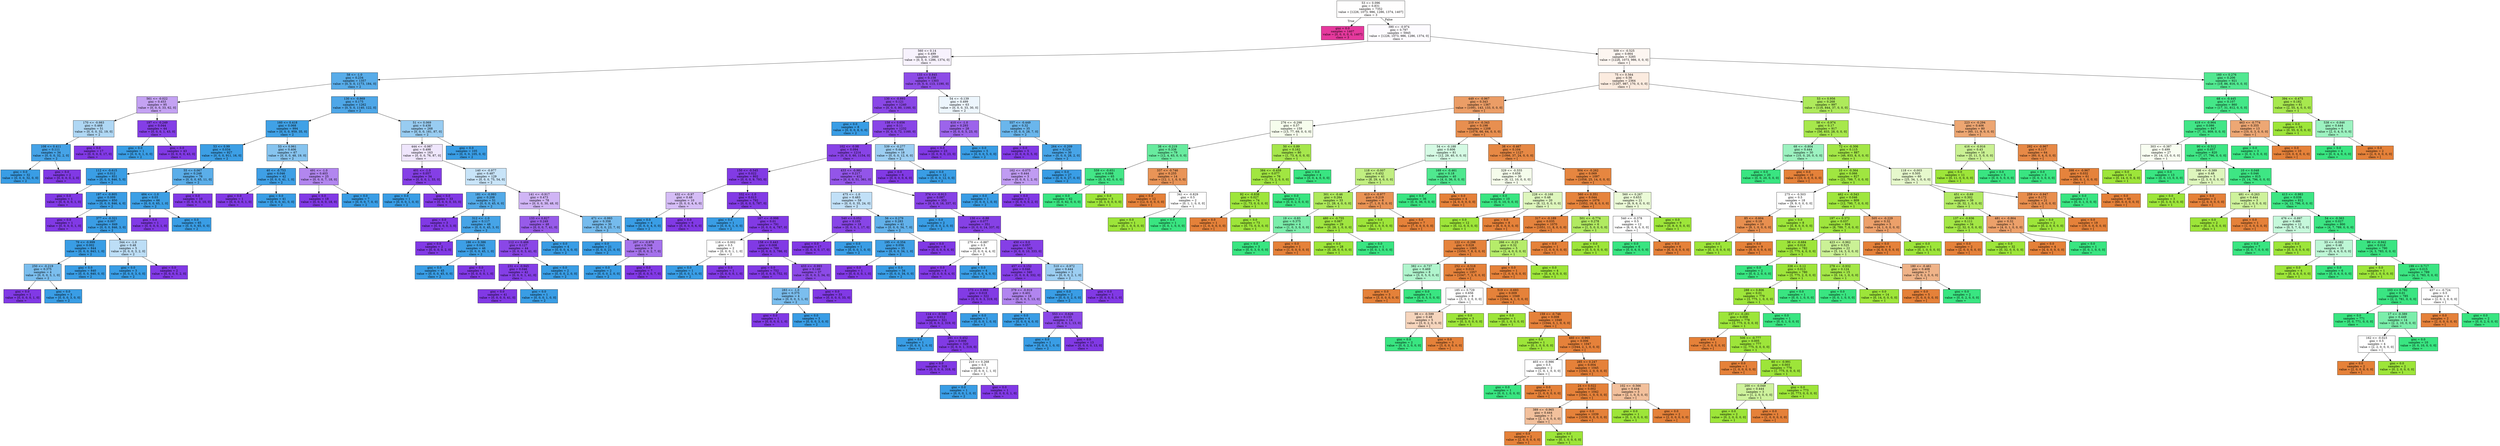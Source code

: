 digraph Tree {
node [shape=box, style="filled", color="black"] ;
0 [label="53 <= 0.096\ngini = 0.831\nsamples = 7352\nvalue = [1226, 1073, 986, 1286, 1374, 1407]\nclass = 3", fillcolor="#fffefe"] ;
1 [label="gini = 0.0\nsamples = 1407\nvalue = [0, 0, 0, 0, 0, 1407]\nclass = 3", fillcolor="#e5399d"] ;
0 -> 1 [labeldistance=2.5, labelangle=45, headlabel="True"] ;
2 [label="390 <= -0.974\ngini = 0.797\nsamples = 5945\nvalue = [1226, 1073, 986, 1286, 1374, 0]\nclass =  ", fillcolor="#fdfbff"] ;
0 -> 2 [labeldistance=2.5, labelangle=-45, headlabel="False"] ;
3 [label="560 <= 0.14\ngini = 0.499\nsamples = 2660\nvalue = [0, 0, 0, 1286, 1374, 0]\nclass =  ", fillcolor="#f7f2fd"] ;
2 -> 3 ;
4 [label="58 <= -1.0\ngini = 0.234\nsamples = 1357\nvalue = [0, 0, 0, 1173, 184, 0]\nclass = 2", fillcolor="#58ace9"] ;
3 -> 4 ;
5 [label="561 <= -0.022\ngini = 0.453\nsamples = 95\nvalue = [0, 0, 0, 33, 62, 0]\nclass =  ", fillcolor="#c4a2f3"] ;
4 -> 5 ;
6 [label="170 <= -0.983\ngini = 0.468\nsamples = 51\nvalue = [0, 0, 0, 32, 19, 0]\nclass = 2", fillcolor="#afd7f4"] ;
5 -> 6 ;
7 [label="108 <= 0.411\ngini = 0.111\nsamples = 34\nvalue = [0, 0, 0, 32, 2, 0]\nclass = 2", fillcolor="#45a3e7"] ;
6 -> 7 ;
8 [label="gini = 0.0\nsamples = 32\nvalue = [0, 0, 0, 32, 0, 0]\nclass = 2", fillcolor="#399de5"] ;
7 -> 8 ;
9 [label="gini = 0.0\nsamples = 2\nvalue = [0, 0, 0, 0, 2, 0]\nclass =  ", fillcolor="#8139e5"] ;
7 -> 9 ;
10 [label="gini = 0.0\nsamples = 17\nvalue = [0, 0, 0, 0, 17, 0]\nclass =  ", fillcolor="#8139e5"] ;
6 -> 10 ;
11 [label="197 <= -0.249\ngini = 0.044\nsamples = 44\nvalue = [0, 0, 0, 1, 43, 0]\nclass =  ", fillcolor="#843ee6"] ;
5 -> 11 ;
12 [label="gini = 0.0\nsamples = 1\nvalue = [0, 0, 0, 1, 0, 0]\nclass = 2", fillcolor="#399de5"] ;
11 -> 12 ;
13 [label="gini = 0.0\nsamples = 43\nvalue = [0, 0, 0, 0, 43, 0]\nclass =  ", fillcolor="#8139e5"] ;
11 -> 13 ;
14 [label="130 <= -0.869\ngini = 0.175\nsamples = 1262\nvalue = [0, 0, 0, 1140, 122, 0]\nclass = 2", fillcolor="#4ea7e8"] ;
4 -> 14 ;
15 [label="160 <= 0.418\ngini = 0.068\nsamples = 994\nvalue = [0, 0, 0, 959, 35, 0]\nclass = 2", fillcolor="#40a1e6"] ;
14 -> 15 ;
16 [label="53 <= 0.99\ngini = 0.034\nsamples = 927\nvalue = [0, 0, 0, 911, 16, 0]\nclass = 2", fillcolor="#3c9fe5"] ;
15 -> 16 ;
17 [label="112 <= -0.615\ngini = 0.012\nsamples = 851\nvalue = [0, 0, 0, 846, 5, 0]\nclass = 2", fillcolor="#3a9ee5"] ;
16 -> 17 ;
18 [label="gini = 0.0\nsamples = 1\nvalue = [0, 0, 0, 0, 1, 0]\nclass =  ", fillcolor="#8139e5"] ;
17 -> 18 ;
19 [label="197 <= -0.805\ngini = 0.009\nsamples = 850\nvalue = [0, 0, 0, 846, 4, 0]\nclass = 2", fillcolor="#3a9de5"] ;
17 -> 19 ;
20 [label="gini = 0.0\nsamples = 1\nvalue = [0, 0, 0, 0, 1, 0]\nclass =  ", fillcolor="#8139e5"] ;
19 -> 20 ;
21 [label="377 <= -0.321\ngini = 0.007\nsamples = 849\nvalue = [0, 0, 0, 846, 3, 0]\nclass = 2", fillcolor="#3a9de5"] ;
19 -> 21 ;
22 [label="79 <= -0.999\ngini = 0.002\nsamples = 844\nvalue = [0, 0, 0, 843, 1, 0]\nclass = 2", fillcolor="#399de5"] ;
21 -> 22 ;
23 [label="250 <= -0.219\ngini = 0.375\nsamples = 4\nvalue = [0, 0, 0, 3, 1, 0]\nclass = 2", fillcolor="#7bbeee"] ;
22 -> 23 ;
24 [label="gini = 0.0\nsamples = 1\nvalue = [0, 0, 0, 0, 1, 0]\nclass =  ", fillcolor="#8139e5"] ;
23 -> 24 ;
25 [label="gini = 0.0\nsamples = 3\nvalue = [0, 0, 0, 3, 0, 0]\nclass = 2", fillcolor="#399de5"] ;
23 -> 25 ;
26 [label="gini = 0.0\nsamples = 840\nvalue = [0, 0, 0, 840, 0, 0]\nclass = 2", fillcolor="#399de5"] ;
22 -> 26 ;
27 [label="344 <= -1.0\ngini = 0.48\nsamples = 5\nvalue = [0, 0, 0, 3, 2, 0]\nclass = 2", fillcolor="#bddef6"] ;
21 -> 27 ;
28 [label="gini = 0.0\nsamples = 3\nvalue = [0, 0, 0, 3, 0, 0]\nclass = 2", fillcolor="#399de5"] ;
27 -> 28 ;
29 [label="gini = 0.0\nsamples = 2\nvalue = [0, 0, 0, 0, 2, 0]\nclass =  ", fillcolor="#8139e5"] ;
27 -> 29 ;
30 [label="55 <= 0.067\ngini = 0.248\nsamples = 76\nvalue = [0, 0, 0, 65, 11, 0]\nclass = 2", fillcolor="#5baee9"] ;
16 -> 30 ;
31 [label="484 <= -1.0\ngini = 0.03\nsamples = 66\nvalue = [0, 0, 0, 65, 1, 0]\nclass = 2", fillcolor="#3c9fe5"] ;
30 -> 31 ;
32 [label="gini = 0.0\nsamples = 1\nvalue = [0, 0, 0, 0, 1, 0]\nclass =  ", fillcolor="#8139e5"] ;
31 -> 32 ;
33 [label="gini = 0.0\nsamples = 65\nvalue = [0, 0, 0, 65, 0, 0]\nclass = 2", fillcolor="#399de5"] ;
31 -> 33 ;
34 [label="gini = 0.0\nsamples = 10\nvalue = [0, 0, 0, 0, 10, 0]\nclass =  ", fillcolor="#8139e5"] ;
30 -> 34 ;
35 [label="53 <= 0.961\ngini = 0.406\nsamples = 67\nvalue = [0, 0, 0, 48, 19, 0]\nclass = 2", fillcolor="#87c4ef"] ;
15 -> 35 ;
36 [label="40 <= -0.753\ngini = 0.046\nsamples = 42\nvalue = [0, 0, 0, 41, 1, 0]\nclass = 2", fillcolor="#3e9fe6"] ;
35 -> 36 ;
37 [label="gini = 0.0\nsamples = 1\nvalue = [0, 0, 0, 0, 1, 0]\nclass =  ", fillcolor="#8139e5"] ;
36 -> 37 ;
38 [label="gini = 0.0\nsamples = 41\nvalue = [0, 0, 0, 41, 0, 0]\nclass = 2", fillcolor="#399de5"] ;
36 -> 38 ;
39 [label="491 <= -1.0\ngini = 0.403\nsamples = 25\nvalue = [0, 0, 0, 7, 18, 0]\nclass =  ", fillcolor="#b286ef"] ;
35 -> 39 ;
40 [label="gini = 0.0\nsamples = 18\nvalue = [0, 0, 0, 0, 18, 0]\nclass =  ", fillcolor="#8139e5"] ;
39 -> 40 ;
41 [label="gini = 0.0\nsamples = 7\nvalue = [0, 0, 0, 7, 0, 0]\nclass = 2", fillcolor="#399de5"] ;
39 -> 41 ;
42 [label="51 <= 0.069\ngini = 0.438\nsamples = 268\nvalue = [0, 0, 0, 181, 87, 0]\nclass = 2", fillcolor="#98ccf1"] ;
14 -> 42 ;
43 [label="444 <= -0.987\ngini = 0.498\nsamples = 163\nvalue = [0, 0, 0, 76, 87, 0]\nclass =  ", fillcolor="#efe6fc"] ;
42 -> 43 ;
44 [label="401 <= -1.0\ngini = 0.057\nsamples = 34\nvalue = [0, 0, 0, 1, 33, 0]\nclass =  ", fillcolor="#853fe6"] ;
43 -> 44 ;
45 [label="gini = 0.0\nsamples = 1\nvalue = [0, 0, 0, 1, 0, 0]\nclass = 2", fillcolor="#399de5"] ;
44 -> 45 ;
46 [label="gini = 0.0\nsamples = 33\nvalue = [0, 0, 0, 0, 33, 0]\nclass =  ", fillcolor="#8139e5"] ;
44 -> 46 ;
47 [label="140 <= -0.977\ngini = 0.487\nsamples = 129\nvalue = [0, 0, 0, 75, 54, 0]\nclass = 2", fillcolor="#c8e4f8"] ;
43 -> 47 ;
48 [label="181 <= -0.993\ngini = 0.208\nsamples = 51\nvalue = [0, 0, 0, 45, 6, 0]\nclass = 2", fillcolor="#53aae8"] ;
47 -> 48 ;
49 [label="gini = 0.0\nsamples = 3\nvalue = [0, 0, 0, 0, 3, 0]\nclass =  ", fillcolor="#8139e5"] ;
48 -> 49 ;
50 [label="312 <= -1.0\ngini = 0.117\nsamples = 48\nvalue = [0, 0, 0, 45, 3, 0]\nclass = 2", fillcolor="#46a4e7"] ;
48 -> 50 ;
51 [label="gini = 0.0\nsamples = 2\nvalue = [0, 0, 0, 0, 2, 0]\nclass =  ", fillcolor="#8139e5"] ;
50 -> 51 ;
52 [label="186 <= 0.386\ngini = 0.043\nsamples = 46\nvalue = [0, 0, 0, 45, 1, 0]\nclass = 2", fillcolor="#3d9fe6"] ;
50 -> 52 ;
53 [label="gini = 0.0\nsamples = 45\nvalue = [0, 0, 0, 45, 0, 0]\nclass = 2", fillcolor="#399de5"] ;
52 -> 53 ;
54 [label="gini = 0.0\nsamples = 1\nvalue = [0, 0, 0, 0, 1, 0]\nclass =  ", fillcolor="#8139e5"] ;
52 -> 54 ;
55 [label="141 <= -0.917\ngini = 0.473\nsamples = 78\nvalue = [0, 0, 0, 30, 48, 0]\nclass =  ", fillcolor="#d0b5f5"] ;
47 -> 55 ;
56 [label="133 <= 0.827\ngini = 0.249\nsamples = 48\nvalue = [0, 0, 0, 7, 41, 0]\nclass =  ", fillcolor="#975be9"] ;
55 -> 56 ;
57 [label="112 <= 0.466\ngini = 0.127\nsamples = 44\nvalue = [0, 0, 0, 3, 41, 0]\nclass =  ", fillcolor="#8a47e7"] ;
56 -> 57 ;
58 [label="231 <= -0.945\ngini = 0.046\nsamples = 42\nvalue = [0, 0, 0, 1, 41, 0]\nclass =  ", fillcolor="#843ee6"] ;
57 -> 58 ;
59 [label="gini = 0.0\nsamples = 41\nvalue = [0, 0, 0, 0, 41, 0]\nclass =  ", fillcolor="#8139e5"] ;
58 -> 59 ;
60 [label="gini = 0.0\nsamples = 1\nvalue = [0, 0, 0, 1, 0, 0]\nclass = 2", fillcolor="#399de5"] ;
58 -> 60 ;
61 [label="gini = 0.0\nsamples = 2\nvalue = [0, 0, 0, 2, 0, 0]\nclass = 2", fillcolor="#399de5"] ;
57 -> 61 ;
62 [label="gini = 0.0\nsamples = 4\nvalue = [0, 0, 0, 4, 0, 0]\nclass = 2", fillcolor="#399de5"] ;
56 -> 62 ;
63 [label="471 <= -0.993\ngini = 0.358\nsamples = 30\nvalue = [0, 0, 0, 23, 7, 0]\nclass = 2", fillcolor="#75bbed"] ;
55 -> 63 ;
64 [label="gini = 0.0\nsamples = 21\nvalue = [0, 0, 0, 21, 0, 0]\nclass = 2", fillcolor="#399de5"] ;
63 -> 64 ;
65 [label="207 <= -0.978\ngini = 0.346\nsamples = 9\nvalue = [0, 0, 0, 2, 7, 0]\nclass =  ", fillcolor="#a572ec"] ;
63 -> 65 ;
66 [label="gini = 0.0\nsamples = 2\nvalue = [0, 0, 0, 2, 0, 0]\nclass = 2", fillcolor="#399de5"] ;
65 -> 66 ;
67 [label="gini = 0.0\nsamples = 7\nvalue = [0, 0, 0, 0, 7, 0]\nclass =  ", fillcolor="#8139e5"] ;
65 -> 67 ;
68 [label="gini = 0.0\nsamples = 105\nvalue = [0, 0, 0, 105, 0, 0]\nclass = 2", fillcolor="#399de5"] ;
42 -> 68 ;
69 [label="133 <= 0.845\ngini = 0.158\nsamples = 1303\nvalue = [0, 0, 0, 113, 1190, 0]\nclass =  ", fillcolor="#8d4ce7"] ;
3 -> 69 ;
70 [label="130 <= -0.893\ngini = 0.121\nsamples = 1240\nvalue = [0, 0, 0, 80, 1160, 0]\nclass =  ", fillcolor="#8a47e7"] ;
69 -> 70 ;
71 [label="gini = 0.0\nsamples = 8\nvalue = [0, 0, 0, 8, 0, 0]\nclass = 2", fillcolor="#399de5"] ;
70 -> 71 ;
72 [label="158 <= 0.656\ngini = 0.11\nsamples = 1232\nvalue = [0, 0, 0, 72, 1160, 0]\nclass =  ", fillcolor="#8945e7"] ;
70 -> 72 ;
73 [label="102 <= -0.98\ngini = 0.094\nsamples = 1214\nvalue = [0, 0, 0, 60, 1154, 0]\nclass =  ", fillcolor="#8843e6"] ;
72 -> 73 ;
74 [label="150 <= -0.545\ngini = 0.022\nsamples = 802\nvalue = [0, 0, 0, 9, 793, 0]\nclass =  ", fillcolor="#823be5"] ;
73 -> 74 ;
75 [label="432 <= -0.97\ngini = 0.48\nsamples = 10\nvalue = [0, 0, 0, 4, 6, 0]\nclass =  ", fillcolor="#d5bdf6"] ;
74 -> 75 ;
76 [label="gini = 0.0\nsamples = 4\nvalue = [0, 0, 0, 4, 0, 0]\nclass = 2", fillcolor="#399de5"] ;
75 -> 76 ;
77 [label="gini = 0.0\nsamples = 6\nvalue = [0, 0, 0, 0, 6, 0]\nclass =  ", fillcolor="#8139e5"] ;
75 -> 77 ;
78 [label="332 <= -1.0\ngini = 0.013\nsamples = 792\nvalue = [0, 0, 0, 5, 787, 0]\nclass =  ", fillcolor="#823ae5"] ;
74 -> 78 ;
79 [label="gini = 0.0\nsamples = 1\nvalue = [0, 0, 0, 1, 0, 0]\nclass = 2", fillcolor="#399de5"] ;
78 -> 79 ;
80 [label="167 <= -0.998\ngini = 0.01\nsamples = 791\nvalue = [0, 0, 0, 4, 787, 0]\nclass =  ", fillcolor="#823ae5"] ;
78 -> 80 ;
81 [label="116 <= 0.002\ngini = 0.5\nsamples = 2\nvalue = [0, 0, 0, 1, 1, 0]\nclass = 2", fillcolor="#ffffff"] ;
80 -> 81 ;
82 [label="gini = 0.0\nsamples = 1\nvalue = [0, 0, 0, 1, 0, 0]\nclass = 2", fillcolor="#399de5"] ;
81 -> 82 ;
83 [label="gini = 0.0\nsamples = 1\nvalue = [0, 0, 0, 0, 1, 0]\nclass =  ", fillcolor="#8139e5"] ;
81 -> 83 ;
84 [label="158 <= 0.443\ngini = 0.008\nsamples = 789\nvalue = [0, 0, 0, 3, 786, 0]\nclass =  ", fillcolor="#813ae5"] ;
80 -> 84 ;
85 [label="gini = 0.0\nsamples = 752\nvalue = [0, 0, 0, 0, 752, 0]\nclass =  ", fillcolor="#8139e5"] ;
84 -> 85 ;
86 [label="433 <= -0.993\ngini = 0.149\nsamples = 37\nvalue = [0, 0, 0, 3, 34, 0]\nclass =  ", fillcolor="#8c4ae7"] ;
84 -> 86 ;
87 [label="283 <= -1.0\ngini = 0.375\nsamples = 4\nvalue = [0, 0, 0, 3, 1, 0]\nclass = 2", fillcolor="#7bbeee"] ;
86 -> 87 ;
88 [label="gini = 0.0\nsamples = 1\nvalue = [0, 0, 0, 0, 1, 0]\nclass =  ", fillcolor="#8139e5"] ;
87 -> 88 ;
89 [label="gini = 0.0\nsamples = 3\nvalue = [0, 0, 0, 3, 0, 0]\nclass = 2", fillcolor="#399de5"] ;
87 -> 89 ;
90 [label="gini = 0.0\nsamples = 33\nvalue = [0, 0, 0, 0, 33, 0]\nclass =  ", fillcolor="#8139e5"] ;
86 -> 90 ;
91 [label="433 <= -0.982\ngini = 0.217\nsamples = 412\nvalue = [0, 0, 0, 51, 361, 0]\nclass =  ", fillcolor="#9355e9"] ;
73 -> 91 ;
92 [label="475 <= -1.0\ngini = 0.483\nsamples = 59\nvalue = [0, 0, 0, 35, 24, 0]\nclass = 2", fillcolor="#c1e0f7"] ;
91 -> 92 ;
93 [label="540 <= 0.052\ngini = 0.105\nsamples = 18\nvalue = [0, 0, 0, 1, 17, 0]\nclass =  ", fillcolor="#8845e7"] ;
92 -> 93 ;
94 [label="gini = 0.0\nsamples = 17\nvalue = [0, 0, 0, 0, 17, 0]\nclass =  ", fillcolor="#8139e5"] ;
93 -> 94 ;
95 [label="gini = 0.0\nsamples = 1\nvalue = [0, 0, 0, 1, 0, 0]\nclass = 2", fillcolor="#399de5"] ;
93 -> 95 ;
96 [label="56 <= 0.279\ngini = 0.283\nsamples = 41\nvalue = [0, 0, 0, 34, 7, 0]\nclass = 2", fillcolor="#62b1ea"] ;
92 -> 96 ;
97 [label="195 <= -0.354\ngini = 0.056\nsamples = 35\nvalue = [0, 0, 0, 34, 1, 0]\nclass = 2", fillcolor="#3fa0e6"] ;
96 -> 97 ;
98 [label="gini = 0.0\nsamples = 1\nvalue = [0, 0, 0, 0, 1, 0]\nclass =  ", fillcolor="#8139e5"] ;
97 -> 98 ;
99 [label="gini = 0.0\nsamples = 34\nvalue = [0, 0, 0, 34, 0, 0]\nclass = 2", fillcolor="#399de5"] ;
97 -> 99 ;
100 [label="gini = 0.0\nsamples = 6\nvalue = [0, 0, 0, 0, 6, 0]\nclass =  ", fillcolor="#8139e5"] ;
96 -> 100 ;
101 [label="374 <= -0.913\ngini = 0.087\nsamples = 353\nvalue = [0, 0, 0, 16, 337, 0]\nclass =  ", fillcolor="#8742e6"] ;
91 -> 101 ;
102 [label="gini = 0.0\nsamples = 2\nvalue = [0, 0, 0, 2, 0, 0]\nclass = 2", fillcolor="#399de5"] ;
101 -> 102 ;
103 [label="130 <= -0.88\ngini = 0.077\nsamples = 351\nvalue = [0, 0, 0, 14, 337, 0]\nclass =  ", fillcolor="#8641e6"] ;
101 -> 103 ;
104 [label="270 <= -0.887\ngini = 0.5\nsamples = 8\nvalue = [0, 0, 0, 4, 4, 0]\nclass = 2", fillcolor="#ffffff"] ;
103 -> 104 ;
105 [label="gini = 0.0\nsamples = 4\nvalue = [0, 0, 0, 0, 4, 0]\nclass =  ", fillcolor="#8139e5"] ;
104 -> 105 ;
106 [label="gini = 0.0\nsamples = 4\nvalue = [0, 0, 0, 4, 0, 0]\nclass = 2", fillcolor="#399de5"] ;
104 -> 106 ;
107 [label="450 <= 0.0\ngini = 0.057\nsamples = 343\nvalue = [0, 0, 0, 10, 333, 0]\nclass =  ", fillcolor="#853fe6"] ;
103 -> 107 ;
108 [label="457 <= 0.152\ngini = 0.046\nsamples = 340\nvalue = [0, 0, 0, 8, 332, 0]\nclass =  ", fillcolor="#843ee6"] ;
107 -> 108 ;
109 [label="173 <= 0.993\ngini = 0.018\nsamples = 322\nvalue = [0, 0, 0, 3, 319, 0]\nclass =  ", fillcolor="#823be5"] ;
108 -> 109 ;
110 [label="114 <= -0.568\ngini = 0.012\nsamples = 321\nvalue = [0, 0, 0, 2, 319, 0]\nclass =  ", fillcolor="#823ae5"] ;
109 -> 110 ;
111 [label="gini = 0.0\nsamples = 1\nvalue = [0, 0, 0, 1, 0, 0]\nclass = 2", fillcolor="#399de5"] ;
110 -> 111 ;
112 [label="291 <= 0.452\ngini = 0.006\nsamples = 320\nvalue = [0, 0, 0, 1, 319, 0]\nclass =  ", fillcolor="#813ae5"] ;
110 -> 112 ;
113 [label="gini = 0.0\nsamples = 318\nvalue = [0, 0, 0, 0, 318, 0]\nclass =  ", fillcolor="#8139e5"] ;
112 -> 113 ;
114 [label="210 <= 0.268\ngini = 0.5\nsamples = 2\nvalue = [0, 0, 0, 1, 1, 0]\nclass = 2", fillcolor="#ffffff"] ;
112 -> 114 ;
115 [label="gini = 0.0\nsamples = 1\nvalue = [0, 0, 0, 1, 0, 0]\nclass = 2", fillcolor="#399de5"] ;
114 -> 115 ;
116 [label="gini = 0.0\nsamples = 1\nvalue = [0, 0, 0, 0, 1, 0]\nclass =  ", fillcolor="#8139e5"] ;
114 -> 116 ;
117 [label="gini = 0.0\nsamples = 1\nvalue = [0, 0, 0, 1, 0, 0]\nclass = 2", fillcolor="#399de5"] ;
109 -> 117 ;
118 [label="379 <= -0.919\ngini = 0.401\nsamples = 18\nvalue = [0, 0, 0, 5, 13, 0]\nclass =  ", fillcolor="#b185ef"] ;
108 -> 118 ;
119 [label="gini = 0.0\nsamples = 4\nvalue = [0, 0, 0, 4, 0, 0]\nclass = 2", fillcolor="#399de5"] ;
118 -> 119 ;
120 [label="553 <= -0.626\ngini = 0.133\nsamples = 14\nvalue = [0, 0, 0, 1, 13, 0]\nclass =  ", fillcolor="#8b48e7"] ;
118 -> 120 ;
121 [label="gini = 0.0\nsamples = 1\nvalue = [0, 0, 0, 1, 0, 0]\nclass = 2", fillcolor="#399de5"] ;
120 -> 121 ;
122 [label="gini = 0.0\nsamples = 13\nvalue = [0, 0, 0, 0, 13, 0]\nclass =  ", fillcolor="#8139e5"] ;
120 -> 122 ;
123 [label="510 <= -0.972\ngini = 0.444\nsamples = 3\nvalue = [0, 0, 0, 2, 1, 0]\nclass = 2", fillcolor="#9ccef2"] ;
107 -> 123 ;
124 [label="gini = 0.0\nsamples = 2\nvalue = [0, 0, 0, 2, 0, 0]\nclass = 2", fillcolor="#399de5"] ;
123 -> 124 ;
125 [label="gini = 0.0\nsamples = 1\nvalue = [0, 0, 0, 0, 1, 0]\nclass =  ", fillcolor="#8139e5"] ;
123 -> 125 ;
126 [label="539 <= -0.277\ngini = 0.444\nsamples = 18\nvalue = [0, 0, 0, 12, 6, 0]\nclass = 2", fillcolor="#9ccef2"] ;
72 -> 126 ;
127 [label="gini = 0.0\nsamples = 6\nvalue = [0, 0, 0, 0, 6, 0]\nclass =  ", fillcolor="#8139e5"] ;
126 -> 127 ;
128 [label="gini = 0.0\nsamples = 12\nvalue = [0, 0, 0, 12, 0, 0]\nclass = 2", fillcolor="#399de5"] ;
126 -> 128 ;
129 [label="54 <= -0.139\ngini = 0.499\nsamples = 63\nvalue = [0, 0, 0, 33, 30, 0]\nclass = 2", fillcolor="#edf6fd"] ;
69 -> 129 ;
130 [label="410 <= -1.0\ngini = 0.293\nsamples = 28\nvalue = [0, 0, 0, 5, 23, 0]\nclass =  ", fillcolor="#9c64eb"] ;
129 -> 130 ;
131 [label="gini = 0.0\nsamples = 23\nvalue = [0, 0, 0, 0, 23, 0]\nclass =  ", fillcolor="#8139e5"] ;
130 -> 131 ;
132 [label="gini = 0.0\nsamples = 5\nvalue = [0, 0, 0, 5, 0, 0]\nclass = 2", fillcolor="#399de5"] ;
130 -> 132 ;
133 [label="557 <= -0.449\ngini = 0.32\nsamples = 35\nvalue = [0, 0, 0, 28, 7, 0]\nclass = 2", fillcolor="#6ab6ec"] ;
129 -> 133 ;
134 [label="gini = 0.0\nsamples = 5\nvalue = [0, 0, 0, 0, 5, 0]\nclass =  ", fillcolor="#8139e5"] ;
133 -> 134 ;
135 [label="264 <= -0.209\ngini = 0.124\nsamples = 30\nvalue = [0, 0, 0, 28, 2, 0]\nclass = 2", fillcolor="#47a4e7"] ;
133 -> 135 ;
136 [label="162 <= -0.075\ngini = 0.444\nsamples = 3\nvalue = [0, 0, 0, 1, 2, 0]\nclass =  ", fillcolor="#c09cf2"] ;
135 -> 136 ;
137 [label="gini = 0.0\nsamples = 1\nvalue = [0, 0, 0, 1, 0, 0]\nclass = 2", fillcolor="#399de5"] ;
136 -> 137 ;
138 [label="gini = 0.0\nsamples = 2\nvalue = [0, 0, 0, 0, 2, 0]\nclass =  ", fillcolor="#8139e5"] ;
136 -> 138 ;
139 [label="gini = 0.0\nsamples = 27\nvalue = [0, 0, 0, 27, 0, 0]\nclass = 2", fillcolor="#399de5"] ;
135 -> 139 ;
140 [label="509 <= -0.525\ngini = 0.664\nsamples = 3285\nvalue = [1226, 1073, 986, 0, 0, 0]\nclass = [", fillcolor="#fdf6f1"] ;
2 -> 140 ;
141 [label="75 <= 0.564\ngini = 0.56\nsamples = 2364\nvalue = [1207, 987, 170, 0, 0, 0]\nclass = [", fillcolor="#fbebdf"] ;
140 -> 141 ;
142 [label="449 <= -0.967\ngini = 0.343\nsamples = 1367\nvalue = [1091, 143, 133, 0, 0, 0]\nclass = [", fillcolor="#eb9d66"] ;
141 -> 142 ;
143 [label="276 <= -0.298\ngini = 0.57\nsamples = 159\nvalue = [13, 77, 69, 0, 0, 0]\nclass = 1", fillcolor="#f6fded"] ;
142 -> 143 ;
144 [label="38 <= -0.219\ngini = 0.338\nsamples = 79\nvalue = [12, 4, 63, 0, 0, 0]\nclass =  ", fillcolor="#68eb9f"] ;
143 -> 144 ;
145 [label="559 <= -0.651\ngini = 0.088\nsamples = 65\nvalue = [0, 3, 62, 0, 0, 0]\nclass =  ", fillcolor="#43e687"] ;
144 -> 145 ;
146 [label="gini = 0.0\nsamples = 62\nvalue = [0, 0, 62, 0, 0, 0]\nclass =  ", fillcolor="#39e581"] ;
145 -> 146 ;
147 [label="gini = 0.0\nsamples = 3\nvalue = [0, 3, 0, 0, 0, 0]\nclass = 1", fillcolor="#9de539"] ;
145 -> 147 ;
148 [label="337 <= -0.746\ngini = 0.255\nsamples = 14\nvalue = [12, 1, 1, 0, 0, 0]\nclass = [", fillcolor="#e99457"] ;
144 -> 148 ;
149 [label="gini = 0.0\nsamples = 12\nvalue = [12, 0, 0, 0, 0, 0]\nclass = [", fillcolor="#e58139"] ;
148 -> 149 ;
150 [label="341 <= -0.829\ngini = 0.5\nsamples = 2\nvalue = [0, 1, 1, 0, 0, 0]\nclass = 1", fillcolor="#ffffff"] ;
148 -> 150 ;
151 [label="gini = 0.0\nsamples = 1\nvalue = [0, 1, 0, 0, 0, 0]\nclass = 1", fillcolor="#9de539"] ;
150 -> 151 ;
152 [label="gini = 0.0\nsamples = 1\nvalue = [0, 0, 1, 0, 0, 0]\nclass =  ", fillcolor="#39e581"] ;
150 -> 152 ;
153 [label="50 <= 0.89\ngini = 0.162\nsamples = 80\nvalue = [1, 73, 6, 0, 0, 0]\nclass = 1", fillcolor="#a6e74c"] ;
143 -> 153 ;
154 [label="384 <= -0.459\ngini = 0.077\nsamples = 76\nvalue = [1, 73, 2, 0, 0, 0]\nclass = 1", fillcolor="#a1e641"] ;
153 -> 154 ;
155 [label="92 <= -0.838\ngini = 0.027\nsamples = 74\nvalue = [1, 73, 0, 0, 0, 0]\nclass = 1", fillcolor="#9ee53c"] ;
154 -> 155 ;
156 [label="gini = 0.0\nsamples = 1\nvalue = [1, 0, 0, 0, 0, 0]\nclass = [", fillcolor="#e58139"] ;
155 -> 156 ;
157 [label="gini = 0.0\nsamples = 73\nvalue = [0, 73, 0, 0, 0, 0]\nclass = 1", fillcolor="#9de539"] ;
155 -> 157 ;
158 [label="gini = 0.0\nsamples = 2\nvalue = [0, 0, 2, 0, 0, 0]\nclass =  ", fillcolor="#39e581"] ;
154 -> 158 ;
159 [label="gini = 0.0\nsamples = 4\nvalue = [0, 0, 4, 0, 0, 0]\nclass =  ", fillcolor="#39e581"] ;
153 -> 159 ;
160 [label="210 <= -0.343\ngini = 0.198\nsamples = 1208\nvalue = [1078, 66, 64, 0, 0, 0]\nclass = [", fillcolor="#e88f50"] ;
142 -> 160 ;
161 [label="54 <= -0.188\ngini = 0.606\nsamples = 81\nvalue = [12, 29, 40, 0, 0, 0]\nclass =  ", fillcolor="#d5fae4"] ;
160 -> 161 ;
162 [label="118 <= -0.007\ngini = 0.452\nsamples = 41\nvalue = [8, 29, 4, 0, 0, 0]\nclass = 1", fillcolor="#c1ee81"] ;
161 -> 162 ;
163 [label="301 <= -0.46\ngini = 0.264\nsamples = 33\nvalue = [1, 28, 4, 0, 0, 0]\nclass = 1", fillcolor="#aee95b"] ;
162 -> 163 ;
164 [label="19 <= -0.83\ngini = 0.375\nsamples = 4\nvalue = [1, 0, 3, 0, 0, 0]\nclass =  ", fillcolor="#7beeab"] ;
163 -> 164 ;
165 [label="gini = 0.0\nsamples = 3\nvalue = [0, 0, 3, 0, 0, 0]\nclass =  ", fillcolor="#39e581"] ;
164 -> 165 ;
166 [label="gini = 0.0\nsamples = 1\nvalue = [1, 0, 0, 0, 0, 0]\nclass = [", fillcolor="#e58139"] ;
164 -> 166 ;
167 [label="480 <= -0.755\ngini = 0.067\nsamples = 29\nvalue = [0, 28, 1, 0, 0, 0]\nclass = 1", fillcolor="#a0e640"] ;
163 -> 167 ;
168 [label="gini = 0.0\nsamples = 28\nvalue = [0, 28, 0, 0, 0, 0]\nclass = 1", fillcolor="#9de539"] ;
167 -> 168 ;
169 [label="gini = 0.0\nsamples = 1\nvalue = [0, 0, 1, 0, 0, 0]\nclass =  ", fillcolor="#39e581"] ;
167 -> 169 ;
170 [label="413 <= -0.977\ngini = 0.219\nsamples = 8\nvalue = [7, 1, 0, 0, 0, 0]\nclass = [", fillcolor="#e99355"] ;
162 -> 170 ;
171 [label="gini = 0.0\nsamples = 1\nvalue = [0, 1, 0, 0, 0, 0]\nclass = 1", fillcolor="#9de539"] ;
170 -> 171 ;
172 [label="gini = 0.0\nsamples = 7\nvalue = [7, 0, 0, 0, 0, 0]\nclass = [", fillcolor="#e58139"] ;
170 -> 172 ;
173 [label="169 <= -0.461\ngini = 0.18\nsamples = 40\nvalue = [4, 0, 36, 0, 0, 0]\nclass =  ", fillcolor="#4fe88f"] ;
161 -> 173 ;
174 [label="gini = 0.0\nsamples = 36\nvalue = [0, 0, 36, 0, 0, 0]\nclass =  ", fillcolor="#39e581"] ;
173 -> 174 ;
175 [label="gini = 0.0\nsamples = 4\nvalue = [4, 0, 0, 0, 0, 0]\nclass = [", fillcolor="#e58139"] ;
173 -> 175 ;
176 [label="38 <= -0.467\ngini = 0.104\nsamples = 1127\nvalue = [1066, 37, 24, 0, 0, 0]\nclass = [", fillcolor="#e68844"] ;
160 -> 176 ;
177 [label="329 <= -0.555\ngini = 0.658\nsamples = 30\nvalue = [8, 12, 10, 0, 0, 0]\nclass = 1", fillcolor="#f5fceb"] ;
176 -> 177 ;
178 [label="gini = 0.0\nsamples = 10\nvalue = [0, 0, 10, 0, 0, 0]\nclass =  ", fillcolor="#39e581"] ;
177 -> 178 ;
179 [label="228 <= -0.168\ngini = 0.48\nsamples = 20\nvalue = [8, 12, 0, 0, 0, 0]\nclass = 1", fillcolor="#def6bd"] ;
177 -> 179 ;
180 [label="gini = 0.0\nsamples = 12\nvalue = [0, 12, 0, 0, 0, 0]\nclass = 1", fillcolor="#9de539"] ;
179 -> 180 ;
181 [label="gini = 0.0\nsamples = 8\nvalue = [8, 0, 0, 0, 0, 0]\nclass = [", fillcolor="#e58139"] ;
179 -> 181 ;
182 [label="504 <= -0.262\ngini = 0.069\nsamples = 1097\nvalue = [1058, 25, 14, 0, 0, 0]\nclass = [", fillcolor="#e68640"] ;
176 -> 182 ;
183 [label="560 <= 0.351\ngini = 0.044\nsamples = 1076\nvalue = [1052, 16, 8, 0, 0, 0]\nclass = [", fillcolor="#e6843d"] ;
182 -> 183 ;
184 [label="317 <= -0.189\ngini = 0.035\nsamples = 1070\nvalue = [1051, 11, 8, 0, 0, 0]\nclass = [", fillcolor="#e5833d"] ;
183 -> 184 ;
185 [label="122 <= -0.298\ngini = 0.028\nsamples = 1065\nvalue = [1050, 7, 8, 0, 0, 0]\nclass = [", fillcolor="#e5833c"] ;
184 -> 185 ;
186 [label="382 <= -0.737\ngini = 0.469\nsamples = 8\nvalue = [3, 0, 5, 0, 0, 0]\nclass =  ", fillcolor="#b0f5cd"] ;
185 -> 186 ;
187 [label="gini = 0.0\nsamples = 3\nvalue = [3, 0, 0, 0, 0, 0]\nclass = [", fillcolor="#e58139"] ;
186 -> 187 ;
188 [label="gini = 0.0\nsamples = 5\nvalue = [0, 0, 5, 0, 0, 0]\nclass =  ", fillcolor="#39e581"] ;
186 -> 188 ;
189 [label="252 <= -0.518\ngini = 0.019\nsamples = 1057\nvalue = [1047, 7, 3, 0, 0, 0]\nclass = [", fillcolor="#e5823b"] ;
185 -> 189 ;
190 [label="185 <= 0.729\ngini = 0.656\nsamples = 8\nvalue = [3, 3, 2, 0, 0, 0]\nclass = [", fillcolor="#ffffff"] ;
189 -> 190 ;
191 [label="98 <= -0.599\ngini = 0.48\nsamples = 5\nvalue = [3, 0, 2, 0, 0, 0]\nclass = [", fillcolor="#f6d5bd"] ;
190 -> 191 ;
192 [label="gini = 0.0\nsamples = 2\nvalue = [0, 0, 2, 0, 0, 0]\nclass =  ", fillcolor="#39e581"] ;
191 -> 192 ;
193 [label="gini = 0.0\nsamples = 3\nvalue = [3, 0, 0, 0, 0, 0]\nclass = [", fillcolor="#e58139"] ;
191 -> 193 ;
194 [label="gini = 0.0\nsamples = 3\nvalue = [0, 3, 0, 0, 0, 0]\nclass = 1", fillcolor="#9de539"] ;
190 -> 194 ;
195 [label="519 <= -0.693\ngini = 0.009\nsamples = 1049\nvalue = [1044, 4, 1, 0, 0, 0]\nclass = [", fillcolor="#e5823a"] ;
189 -> 195 ;
196 [label="gini = 0.0\nsamples = 1\nvalue = [0, 1, 0, 0, 0, 0]\nclass = 1", fillcolor="#9de539"] ;
195 -> 196 ;
197 [label="159 <= -0.746\ngini = 0.008\nsamples = 1048\nvalue = [1044, 3, 1, 0, 0, 0]\nclass = [", fillcolor="#e5813a"] ;
195 -> 197 ;
198 [label="gini = 0.0\nsamples = 1\nvalue = [0, 1, 0, 0, 0, 0]\nclass = 1", fillcolor="#9de539"] ;
197 -> 198 ;
199 [label="460 <= -0.965\ngini = 0.006\nsamples = 1047\nvalue = [1044, 2, 1, 0, 0, 0]\nclass = [", fillcolor="#e5813a"] ;
197 -> 199 ;
200 [label="403 <= -0.986\ngini = 0.5\nsamples = 2\nvalue = [1, 0, 1, 0, 0, 0]\nclass = [", fillcolor="#ffffff"] ;
199 -> 200 ;
201 [label="gini = 0.0\nsamples = 1\nvalue = [0, 0, 1, 0, 0, 0]\nclass =  ", fillcolor="#39e581"] ;
200 -> 201 ;
202 [label="gini = 0.0\nsamples = 1\nvalue = [1, 0, 0, 0, 0, 0]\nclass = [", fillcolor="#e58139"] ;
200 -> 202 ;
203 [label="285 <= 0.247\ngini = 0.004\nsamples = 1045\nvalue = [1043, 2, 0, 0, 0, 0]\nclass = [", fillcolor="#e58139"] ;
199 -> 203 ;
204 [label="24 <= 0.022\ngini = 0.002\nsamples = 1042\nvalue = [1041, 1, 0, 0, 0, 0]\nclass = [", fillcolor="#e58139"] ;
203 -> 204 ;
205 [label="389 <= -0.965\ngini = 0.444\nsamples = 3\nvalue = [2, 1, 0, 0, 0, 0]\nclass = [", fillcolor="#f2c09c"] ;
204 -> 205 ;
206 [label="gini = 0.0\nsamples = 2\nvalue = [2, 0, 0, 0, 0, 0]\nclass = [", fillcolor="#e58139"] ;
205 -> 206 ;
207 [label="gini = 0.0\nsamples = 1\nvalue = [0, 1, 0, 0, 0, 0]\nclass = 1", fillcolor="#9de539"] ;
205 -> 207 ;
208 [label="gini = 0.0\nsamples = 1039\nvalue = [1039, 0, 0, 0, 0, 0]\nclass = [", fillcolor="#e58139"] ;
204 -> 208 ;
209 [label="102 <= -0.566\ngini = 0.444\nsamples = 3\nvalue = [2, 1, 0, 0, 0, 0]\nclass = [", fillcolor="#f2c09c"] ;
203 -> 209 ;
210 [label="gini = 0.0\nsamples = 1\nvalue = [0, 1, 0, 0, 0, 0]\nclass = 1", fillcolor="#9de539"] ;
209 -> 210 ;
211 [label="gini = 0.0\nsamples = 2\nvalue = [2, 0, 0, 0, 0, 0]\nclass = [", fillcolor="#e58139"] ;
209 -> 211 ;
212 [label="266 <= -0.25\ngini = 0.32\nsamples = 5\nvalue = [1, 4, 0, 0, 0, 0]\nclass = 1", fillcolor="#b6ec6a"] ;
184 -> 212 ;
213 [label="gini = 0.0\nsamples = 1\nvalue = [1, 0, 0, 0, 0, 0]\nclass = [", fillcolor="#e58139"] ;
212 -> 213 ;
214 [label="gini = 0.0\nsamples = 4\nvalue = [0, 4, 0, 0, 0, 0]\nclass = 1", fillcolor="#9de539"] ;
212 -> 214 ;
215 [label="501 <= -0.774\ngini = 0.278\nsamples = 6\nvalue = [1, 5, 0, 0, 0, 0]\nclass = 1", fillcolor="#b1ea61"] ;
183 -> 215 ;
216 [label="gini = 0.0\nsamples = 1\nvalue = [1, 0, 0, 0, 0, 0]\nclass = [", fillcolor="#e58139"] ;
215 -> 216 ;
217 [label="gini = 0.0\nsamples = 5\nvalue = [0, 5, 0, 0, 0, 0]\nclass = 1", fillcolor="#9de539"] ;
215 -> 217 ;
218 [label="560 <= 0.267\ngini = 0.653\nsamples = 21\nvalue = [6, 9, 6, 0, 0, 0]\nclass = 1", fillcolor="#ebfad7"] ;
182 -> 218 ;
219 [label="540 <= -0.378\ngini = 0.5\nsamples = 12\nvalue = [6, 0, 6, 0, 0, 0]\nclass = [", fillcolor="#ffffff"] ;
218 -> 219 ;
220 [label="gini = 0.0\nsamples = 6\nvalue = [0, 0, 6, 0, 0, 0]\nclass =  ", fillcolor="#39e581"] ;
219 -> 220 ;
221 [label="gini = 0.0\nsamples = 6\nvalue = [6, 0, 0, 0, 0, 0]\nclass = [", fillcolor="#e58139"] ;
219 -> 221 ;
222 [label="gini = 0.0\nsamples = 9\nvalue = [0, 9, 0, 0, 0, 0]\nclass = 1", fillcolor="#9de539"] ;
218 -> 222 ;
223 [label="53 <= 0.956\ngini = 0.268\nsamples = 997\nvalue = [116, 844, 37, 0, 0, 0]\nclass = 1", fillcolor="#aeea5b"] ;
141 -> 223 ;
224 [label="58 <= -0.974\ngini = 0.17\nsamples = 917\nvalue = [56, 833, 28, 0, 0, 0]\nclass = 1", fillcolor="#a7e84c"] ;
223 -> 224 ;
225 [label="68 <= -0.804\ngini = 0.444\nsamples = 30\nvalue = [10, 0, 20, 0, 0, 0]\nclass =  ", fillcolor="#9cf2c0"] ;
224 -> 225 ;
226 [label="gini = 0.0\nsamples = 20\nvalue = [0, 0, 20, 0, 0, 0]\nclass =  ", fillcolor="#39e581"] ;
225 -> 226 ;
227 [label="gini = 0.0\nsamples = 10\nvalue = [10, 0, 0, 0, 0, 0]\nclass = [", fillcolor="#e58139"] ;
225 -> 227 ;
228 [label="72 <= -0.306\ngini = 0.115\nsamples = 887\nvalue = [46, 833, 8, 0, 0, 0]\nclass = 1", fillcolor="#a3e746"] ;
224 -> 228 ;
229 [label="10 <= -0.364\ngini = 0.066\nsamples = 827\nvalue = [21, 799, 7, 0, 0, 0]\nclass = 1", fillcolor="#a0e640"] ;
228 -> 229 ;
230 [label="275 <= -0.503\ngini = 0.5\nsamples = 18\nvalue = [9, 9, 0, 0, 0, 0]\nclass = [", fillcolor="#ffffff"] ;
229 -> 230 ;
231 [label="85 <= -0.604\ngini = 0.18\nsamples = 10\nvalue = [9, 1, 0, 0, 0, 0]\nclass = [", fillcolor="#e88f4f"] ;
230 -> 231 ;
232 [label="gini = 0.0\nsamples = 1\nvalue = [0, 1, 0, 0, 0, 0]\nclass = 1", fillcolor="#9de539"] ;
231 -> 232 ;
233 [label="gini = 0.0\nsamples = 9\nvalue = [9, 0, 0, 0, 0, 0]\nclass = [", fillcolor="#e58139"] ;
231 -> 233 ;
234 [label="gini = 0.0\nsamples = 8\nvalue = [0, 8, 0, 0, 0, 0]\nclass = 1", fillcolor="#9de539"] ;
230 -> 234 ;
235 [label="462 <= -0.543\ngini = 0.046\nsamples = 809\nvalue = [12, 790, 7, 0, 0, 0]\nclass = 1", fillcolor="#9fe63e"] ;
229 -> 235 ;
236 [label="197 <= 0.372\ngini = 0.037\nsamples = 804\nvalue = [8, 789, 7, 0, 0, 0]\nclass = 1", fillcolor="#9fe53d"] ;
235 -> 236 ;
237 [label="38 <= -0.684\ngini = 0.018\nsamples = 782\nvalue = [3, 775, 4, 0, 0, 0]\nclass = 1", fillcolor="#9ee53b"] ;
236 -> 237 ;
238 [label="gini = 0.0\nsamples = 2\nvalue = [0, 0, 2, 0, 0, 0]\nclass =  ", fillcolor="#39e581"] ;
237 -> 238 ;
239 [label="338 <= 0.12\ngini = 0.013\nsamples = 780\nvalue = [3, 775, 2, 0, 0, 0]\nclass = 1", fillcolor="#9ee53a"] ;
237 -> 239 ;
240 [label="288 <= 0.806\ngini = 0.01\nsamples = 779\nvalue = [3, 775, 1, 0, 0, 0]\nclass = 1", fillcolor="#9ee53a"] ;
239 -> 240 ;
241 [label="237 <= -0.281\ngini = 0.008\nsamples = 778\nvalue = [3, 775, 0, 0, 0, 0]\nclass = 1", fillcolor="#9de53a"] ;
240 -> 241 ;
242 [label="gini = 0.0\nsamples = 1\nvalue = [1, 0, 0, 0, 0, 0]\nclass = [", fillcolor="#e58139"] ;
241 -> 242 ;
243 [label="506 <= -0.777\ngini = 0.005\nsamples = 777\nvalue = [2, 775, 0, 0, 0, 0]\nclass = 1", fillcolor="#9de53a"] ;
241 -> 243 ;
244 [label="gini = 0.0\nsamples = 1\nvalue = [1, 0, 0, 0, 0, 0]\nclass = [", fillcolor="#e58139"] ;
243 -> 244 ;
245 [label="60 <= -0.991\ngini = 0.003\nsamples = 776\nvalue = [1, 775, 0, 0, 0, 0]\nclass = 1", fillcolor="#9de539"] ;
243 -> 245 ;
246 [label="200 <= -0.049\ngini = 0.444\nsamples = 3\nvalue = [1, 2, 0, 0, 0, 0]\nclass = 1", fillcolor="#cef29c"] ;
245 -> 246 ;
247 [label="gini = 0.0\nsamples = 2\nvalue = [0, 2, 0, 0, 0, 0]\nclass = 1", fillcolor="#9de539"] ;
246 -> 247 ;
248 [label="gini = 0.0\nsamples = 1\nvalue = [1, 0, 0, 0, 0, 0]\nclass = [", fillcolor="#e58139"] ;
246 -> 248 ;
249 [label="gini = 0.0\nsamples = 773\nvalue = [0, 773, 0, 0, 0, 0]\nclass = 1", fillcolor="#9de539"] ;
245 -> 249 ;
250 [label="gini = 0.0\nsamples = 1\nvalue = [0, 0, 1, 0, 0, 0]\nclass =  ", fillcolor="#39e581"] ;
240 -> 250 ;
251 [label="gini = 0.0\nsamples = 1\nvalue = [0, 0, 1, 0, 0, 0]\nclass =  ", fillcolor="#39e581"] ;
239 -> 251 ;
252 [label="423 <= -0.962\ngini = 0.525\nsamples = 22\nvalue = [5, 14, 3, 0, 0, 0]\nclass = 1", fillcolor="#cbf196"] ;
236 -> 252 ;
253 [label="278 <= -0.932\ngini = 0.124\nsamples = 15\nvalue = [0, 14, 1, 0, 0, 0]\nclass = 1", fillcolor="#a4e747"] ;
252 -> 253 ;
254 [label="gini = 0.0\nsamples = 1\nvalue = [0, 0, 1, 0, 0, 0]\nclass =  ", fillcolor="#39e581"] ;
253 -> 254 ;
255 [label="gini = 0.0\nsamples = 14\nvalue = [0, 14, 0, 0, 0, 0]\nclass = 1", fillcolor="#9de539"] ;
253 -> 255 ;
256 [label="180 <= -0.461\ngini = 0.408\nsamples = 7\nvalue = [5, 0, 2, 0, 0, 0]\nclass = [", fillcolor="#efb388"] ;
252 -> 256 ;
257 [label="gini = 0.0\nsamples = 5\nvalue = [5, 0, 0, 0, 0, 0]\nclass = [", fillcolor="#e58139"] ;
256 -> 257 ;
258 [label="gini = 0.0\nsamples = 2\nvalue = [0, 0, 2, 0, 0, 0]\nclass =  ", fillcolor="#39e581"] ;
256 -> 258 ;
259 [label="505 <= -0.229\ngini = 0.32\nsamples = 5\nvalue = [4, 1, 0, 0, 0, 0]\nclass = [", fillcolor="#eca06a"] ;
235 -> 259 ;
260 [label="gini = 0.0\nsamples = 4\nvalue = [4, 0, 0, 0, 0, 0]\nclass = [", fillcolor="#e58139"] ;
259 -> 260 ;
261 [label="gini = 0.0\nsamples = 1\nvalue = [0, 1, 0, 0, 0, 0]\nclass = 1", fillcolor="#9de539"] ;
259 -> 261 ;
262 [label="118 <= -0.003\ngini = 0.505\nsamples = 60\nvalue = [25, 34, 1, 0, 0, 0]\nclass = 1", fillcolor="#e6f8cc"] ;
228 -> 262 ;
263 [label="451 <= -0.69\ngini = 0.302\nsamples = 39\nvalue = [6, 32, 1, 0, 0, 0]\nclass = 1", fillcolor="#b2eb63"] ;
262 -> 263 ;
264 [label="137 <= -0.936\ngini = 0.111\nsamples = 34\nvalue = [2, 32, 0, 0, 0, 0]\nclass = 1", fillcolor="#a3e745"] ;
263 -> 264 ;
265 [label="gini = 0.0\nsamples = 2\nvalue = [2, 0, 0, 0, 0, 0]\nclass = [", fillcolor="#e58139"] ;
264 -> 265 ;
266 [label="gini = 0.0\nsamples = 32\nvalue = [0, 32, 0, 0, 0, 0]\nclass = 1", fillcolor="#9de539"] ;
264 -> 266 ;
267 [label="481 <= -0.864\ngini = 0.32\nsamples = 5\nvalue = [4, 0, 1, 0, 0, 0]\nclass = [", fillcolor="#eca06a"] ;
263 -> 267 ;
268 [label="gini = 0.0\nsamples = 4\nvalue = [4, 0, 0, 0, 0, 0]\nclass = [", fillcolor="#e58139"] ;
267 -> 268 ;
269 [label="gini = 0.0\nsamples = 1\nvalue = [0, 0, 1, 0, 0, 0]\nclass =  ", fillcolor="#39e581"] ;
267 -> 269 ;
270 [label="259 <= -0.947\ngini = 0.172\nsamples = 21\nvalue = [19, 2, 0, 0, 0, 0]\nclass = [", fillcolor="#e88e4e"] ;
262 -> 270 ;
271 [label="gini = 0.0\nsamples = 2\nvalue = [0, 2, 0, 0, 0, 0]\nclass = 1", fillcolor="#9de539"] ;
270 -> 271 ;
272 [label="gini = 0.0\nsamples = 19\nvalue = [19, 0, 0, 0, 0, 0]\nclass = [", fillcolor="#e58139"] ;
270 -> 272 ;
273 [label="223 <= -0.294\ngini = 0.406\nsamples = 80\nvalue = [60, 11, 9, 0, 0, 0]\nclass = [", fillcolor="#eda672"] ;
223 -> 273 ;
274 [label="416 <= -0.916\ngini = 0.43\nsamples = 16\nvalue = [0, 11, 5, 0, 0, 0]\nclass = 1", fillcolor="#caf193"] ;
273 -> 274 ;
275 [label="gini = 0.0\nsamples = 11\nvalue = [0, 11, 0, 0, 0, 0]\nclass = 1", fillcolor="#9de539"] ;
274 -> 275 ;
276 [label="gini = 0.0\nsamples = 5\nvalue = [0, 0, 5, 0, 0, 0]\nclass =  ", fillcolor="#39e581"] ;
274 -> 276 ;
277 [label="292 <= -0.967\ngini = 0.117\nsamples = 64\nvalue = [60, 0, 4, 0, 0, 0]\nclass = [", fillcolor="#e78946"] ;
273 -> 277 ;
278 [label="gini = 0.0\nsamples = 3\nvalue = [0, 0, 3, 0, 0, 0]\nclass =  ", fillcolor="#39e581"] ;
277 -> 278 ;
279 [label="398 <= -0.967\ngini = 0.032\nsamples = 61\nvalue = [60, 0, 1, 0, 0, 0]\nclass = [", fillcolor="#e5833c"] ;
277 -> 279 ;
280 [label="gini = 0.0\nsamples = 1\nvalue = [0, 0, 1, 0, 0, 0]\nclass =  ", fillcolor="#39e581"] ;
279 -> 280 ;
281 [label="gini = 0.0\nsamples = 60\nvalue = [60, 0, 0, 0, 0, 0]\nclass = [", fillcolor="#e58139"] ;
279 -> 281 ;
282 [label="160 <= 0.276\ngini = 0.206\nsamples = 921\nvalue = [19, 86, 816, 0, 0, 0]\nclass =  ", fillcolor="#52e891"] ;
140 -> 282 ;
283 [label="68 <= -0.445\ngini = 0.107\nsamples = 860\nvalue = [17, 31, 812, 0, 0, 0]\nclass =  ", fillcolor="#44e788"] ;
282 -> 283 ;
284 [label="419 <= -0.964\ngini = 0.086\nsamples = 847\nvalue = [7, 31, 809, 0, 0, 0]\nclass =  ", fillcolor="#42e687"] ;
283 -> 284 ;
285 [label="303 <= -0.387\ngini = 0.499\nsamples = 27\nvalue = [0, 14, 13, 0, 0, 0]\nclass = 1", fillcolor="#f8fdf1"] ;
284 -> 285 ;
286 [label="gini = 0.0\nsamples = 14\nvalue = [0, 14, 0, 0, 0, 0]\nclass = 1", fillcolor="#9de539"] ;
285 -> 286 ;
287 [label="gini = 0.0\nsamples = 13\nvalue = [0, 0, 13, 0, 0, 0]\nclass =  ", fillcolor="#39e581"] ;
285 -> 287 ;
288 [label="90 <= -0.512\ngini = 0.057\nsamples = 820\nvalue = [7, 17, 796, 0, 0, 0]\nclass =  ", fillcolor="#3fe685"] ;
284 -> 288 ;
289 [label="398 <= -0.389\ngini = 0.48\nsamples = 5\nvalue = [2, 3, 0, 0, 0, 0]\nclass = 1", fillcolor="#def6bd"] ;
288 -> 289 ;
290 [label="gini = 0.0\nsamples = 3\nvalue = [0, 3, 0, 0, 0, 0]\nclass = 1", fillcolor="#9de539"] ;
289 -> 290 ;
291 [label="gini = 0.0\nsamples = 2\nvalue = [2, 0, 0, 0, 0, 0]\nclass = [", fillcolor="#e58139"] ;
289 -> 291 ;
292 [label="10 <= 0.048\ngini = 0.046\nsamples = 815\nvalue = [5, 14, 796, 0, 0, 0]\nclass =  ", fillcolor="#3ee684"] ;
288 -> 292 ;
293 [label="481 <= -0.263\ngini = 0.444\nsamples = 3\nvalue = [1, 2, 0, 0, 0, 0]\nclass = 1", fillcolor="#cef29c"] ;
292 -> 293 ;
294 [label="gini = 0.0\nsamples = 2\nvalue = [0, 2, 0, 0, 0, 0]\nclass = 1", fillcolor="#9de539"] ;
293 -> 294 ;
295 [label="gini = 0.0\nsamples = 1\nvalue = [1, 0, 0, 0, 0, 0]\nclass = [", fillcolor="#e58139"] ;
293 -> 295 ;
296 [label="413 <= -0.983\ngini = 0.039\nsamples = 812\nvalue = [4, 12, 796, 0, 0, 0]\nclass =  ", fillcolor="#3de684"] ;
292 -> 296 ;
297 [label="476 <= -0.897\ngini = 0.486\nsamples = 12\nvalue = [0, 5, 7, 0, 0, 0]\nclass =  ", fillcolor="#c6f8db"] ;
296 -> 297 ;
298 [label="gini = 0.0\nsamples = 7\nvalue = [0, 0, 7, 0, 0, 0]\nclass =  ", fillcolor="#39e581"] ;
297 -> 298 ;
299 [label="gini = 0.0\nsamples = 5\nvalue = [0, 5, 0, 0, 0, 0]\nclass = 1", fillcolor="#9de539"] ;
297 -> 299 ;
300 [label="54 <= -0.363\ngini = 0.027\nsamples = 800\nvalue = [4, 7, 789, 0, 0, 0]\nclass =  ", fillcolor="#3ce583"] ;
296 -> 300 ;
301 [label="33 <= -0.082\ngini = 0.48\nsamples = 10\nvalue = [0, 4, 6, 0, 0, 0]\nclass =  ", fillcolor="#bdf6d5"] ;
300 -> 301 ;
302 [label="gini = 0.0\nsamples = 4\nvalue = [0, 4, 0, 0, 0, 0]\nclass = 1", fillcolor="#9de539"] ;
301 -> 302 ;
303 [label="gini = 0.0\nsamples = 6\nvalue = [0, 0, 6, 0, 0, 0]\nclass =  ", fillcolor="#39e581"] ;
301 -> 303 ;
304 [label="99 <= -0.942\ngini = 0.018\nsamples = 790\nvalue = [4, 3, 783, 0, 0, 0]\nclass =  ", fillcolor="#3be582"] ;
300 -> 304 ;
305 [label="gini = 0.0\nsamples = 1\nvalue = [0, 1, 0, 0, 0, 0]\nclass = 1", fillcolor="#9de539"] ;
304 -> 305 ;
306 [label="199 <= 0.717\ngini = 0.015\nsamples = 789\nvalue = [4, 2, 783, 0, 0, 0]\nclass =  ", fillcolor="#3be582"] ;
304 -> 306 ;
307 [label="103 <= 0.782\ngini = 0.01\nsamples = 785\nvalue = [2, 2, 781, 0, 0, 0]\nclass =  ", fillcolor="#3ae582"] ;
306 -> 307 ;
308 [label="gini = 0.0\nsamples = 771\nvalue = [0, 0, 771, 0, 0, 0]\nclass =  ", fillcolor="#39e581"] ;
307 -> 308 ;
309 [label="17 <= -0.389\ngini = 0.449\nsamples = 14\nvalue = [2, 2, 10, 0, 0, 0]\nclass =  ", fillcolor="#7beeab"] ;
307 -> 309 ;
310 [label="162 <= -0.023\ngini = 0.5\nsamples = 4\nvalue = [2, 2, 0, 0, 0, 0]\nclass = [", fillcolor="#ffffff"] ;
309 -> 310 ;
311 [label="gini = 0.0\nsamples = 2\nvalue = [2, 0, 0, 0, 0, 0]\nclass = [", fillcolor="#e58139"] ;
310 -> 311 ;
312 [label="gini = 0.0\nsamples = 2\nvalue = [0, 2, 0, 0, 0, 0]\nclass = 1", fillcolor="#9de539"] ;
310 -> 312 ;
313 [label="gini = 0.0\nsamples = 10\nvalue = [0, 0, 10, 0, 0, 0]\nclass =  ", fillcolor="#39e581"] ;
309 -> 313 ;
314 [label="437 <= -0.724\ngini = 0.5\nsamples = 4\nvalue = [2, 0, 2, 0, 0, 0]\nclass = [", fillcolor="#ffffff"] ;
306 -> 314 ;
315 [label="gini = 0.0\nsamples = 2\nvalue = [2, 0, 0, 0, 0, 0]\nclass = [", fillcolor="#e58139"] ;
314 -> 315 ;
316 [label="gini = 0.0\nsamples = 2\nvalue = [0, 0, 2, 0, 0, 0]\nclass =  ", fillcolor="#39e581"] ;
314 -> 316 ;
317 [label="463 <= -0.774\ngini = 0.355\nsamples = 13\nvalue = [10, 0, 3, 0, 0, 0]\nclass = [", fillcolor="#eda774"] ;
283 -> 317 ;
318 [label="gini = 0.0\nsamples = 3\nvalue = [0, 0, 3, 0, 0, 0]\nclass =  ", fillcolor="#39e581"] ;
317 -> 318 ;
319 [label="gini = 0.0\nsamples = 10\nvalue = [10, 0, 0, 0, 0, 0]\nclass = [", fillcolor="#e58139"] ;
317 -> 319 ;
320 [label="394 <= -0.475\ngini = 0.182\nsamples = 61\nvalue = [2, 55, 4, 0, 0, 0]\nclass = 1", fillcolor="#a7e84e"] ;
282 -> 320 ;
321 [label="gini = 0.0\nsamples = 55\nvalue = [0, 55, 0, 0, 0, 0]\nclass = 1", fillcolor="#9de539"] ;
320 -> 321 ;
322 [label="538 <= -0.846\ngini = 0.444\nsamples = 6\nvalue = [2, 0, 4, 0, 0, 0]\nclass =  ", fillcolor="#9cf2c0"] ;
320 -> 322 ;
323 [label="gini = 0.0\nsamples = 4\nvalue = [0, 0, 4, 0, 0, 0]\nclass =  ", fillcolor="#39e581"] ;
322 -> 323 ;
324 [label="gini = 0.0\nsamples = 2\nvalue = [2, 0, 0, 0, 0, 0]\nclass = [", fillcolor="#e58139"] ;
322 -> 324 ;
}